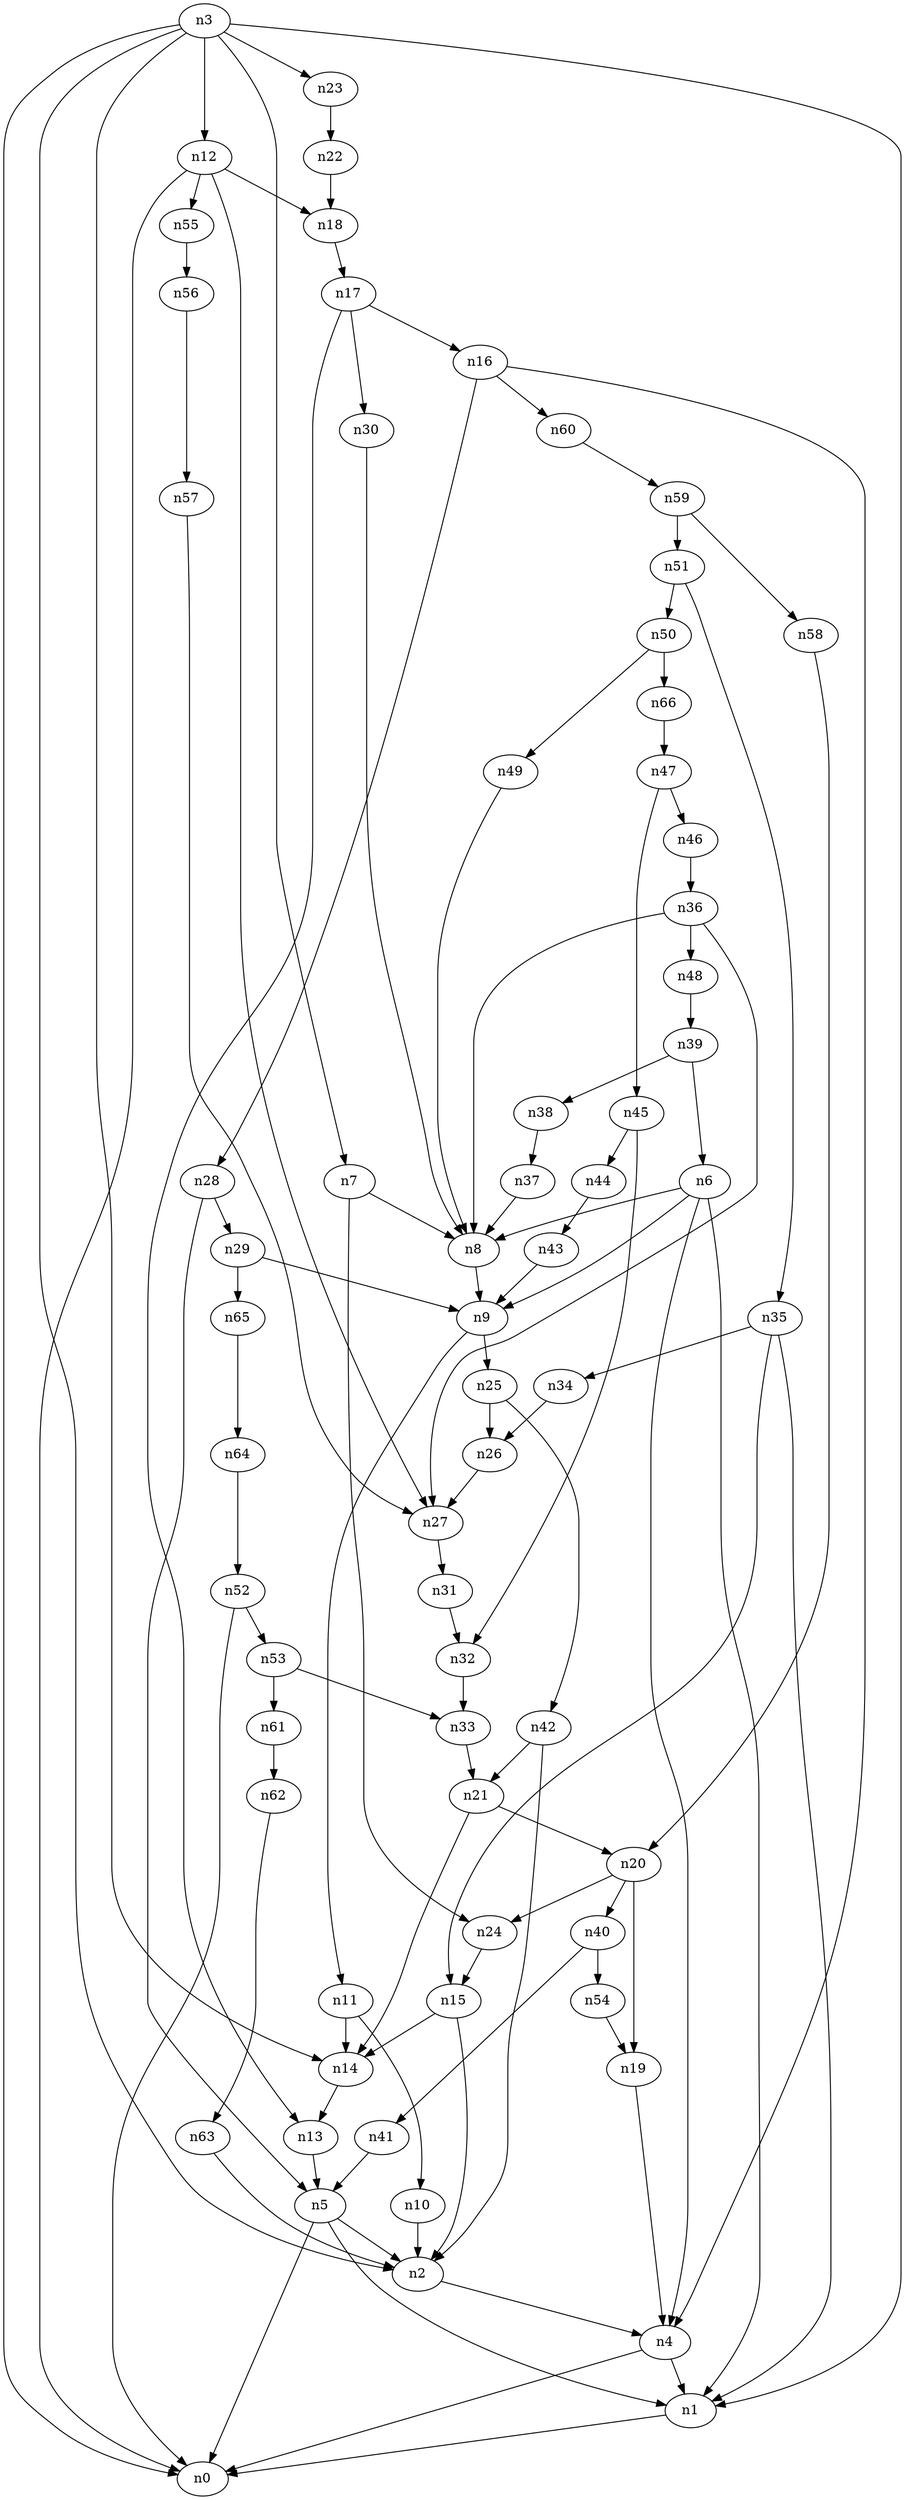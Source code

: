 digraph G {
	n1 -> n0	 [_graphml_id=e11];
	n2 -> n4	 [_graphml_id=e7];
	n3 -> n0	 [_graphml_id=e0];
	n3 -> n1	 [_graphml_id=e3];
	n3 -> n2	 [_graphml_id=e6];
	n3 -> n7	 [_graphml_id=e12];
	n3 -> n12	 [_graphml_id=e19];
	n3 -> n14	 [_graphml_id=e79];
	n3 -> n23	 [_graphml_id=e38];
	n4 -> n0	 [_graphml_id=e1];
	n4 -> n1	 [_graphml_id=e4];
	n5 -> n0	 [_graphml_id=e2];
	n5 -> n1	 [_graphml_id=e5];
	n5 -> n2	 [_graphml_id=e8];
	n6 -> n1	 [_graphml_id=e9];
	n6 -> n4	 [_graphml_id=e10];
	n6 -> n8	 [_graphml_id=e21];
	n6 -> n9	 [_graphml_id=e15];
	n7 -> n8	 [_graphml_id=e13];
	n7 -> n24	 [_graphml_id=e41];
	n8 -> n9	 [_graphml_id=e14];
	n9 -> n11	 [_graphml_id=e18];
	n9 -> n25	 [_graphml_id=e42];
	n10 -> n2	 [_graphml_id=e16];
	n11 -> n10	 [_graphml_id=e17];
	n11 -> n14	 [_graphml_id=e31];
	n12 -> n0	 [_graphml_id=e20];
	n12 -> n18	 [_graphml_id=e30];
	n12 -> n27	 [_graphml_id=e45];
	n12 -> n55	 [_graphml_id=e90];
	n13 -> n5	 [_graphml_id=e22];
	n14 -> n13	 [_graphml_id=e23];
	n15 -> n2	 [_graphml_id=e25];
	n15 -> n14	 [_graphml_id=e24];
	n16 -> n4	 [_graphml_id=e26];
	n16 -> n28	 [_graphml_id=e46];
	n16 -> n60	 [_graphml_id=e98];
	n17 -> n13	 [_graphml_id=e28];
	n17 -> n16	 [_graphml_id=e27];
	n17 -> n30	 [_graphml_id=e49];
	n18 -> n17	 [_graphml_id=e29];
	n19 -> n4	 [_graphml_id=e32];
	n20 -> n19	 [_graphml_id=e33];
	n20 -> n24	 [_graphml_id=e40];
	n20 -> n40	 [_graphml_id=e64];
	n21 -> n14	 [_graphml_id=e35];
	n21 -> n20	 [_graphml_id=e34];
	n22 -> n18	 [_graphml_id=e36];
	n23 -> n22	 [_graphml_id=e37];
	n24 -> n15	 [_graphml_id=e39];
	n25 -> n26	 [_graphml_id=e43];
	n25 -> n42	 [_graphml_id=e67];
	n26 -> n27	 [_graphml_id=e44];
	n27 -> n31	 [_graphml_id=e51];
	n28 -> n5	 [_graphml_id=e99];
	n28 -> n29	 [_graphml_id=e47];
	n29 -> n9	 [_graphml_id=e48];
	n29 -> n65	 [_graphml_id=e106];
	n30 -> n8	 [_graphml_id=e50];
	n31 -> n32	 [_graphml_id=e52];
	n32 -> n33	 [_graphml_id=e53];
	n33 -> n21	 [_graphml_id=e54];
	n34 -> n26	 [_graphml_id=e55];
	n35 -> n1	 [_graphml_id=e69];
	n35 -> n15	 [_graphml_id=e57];
	n35 -> n34	 [_graphml_id=e56];
	n36 -> n8	 [_graphml_id=e59];
	n36 -> n27	 [_graphml_id=e58];
	n36 -> n48	 [_graphml_id=e78];
	n37 -> n8	 [_graphml_id=e60];
	n38 -> n37	 [_graphml_id=e61];
	n39 -> n6	 [_graphml_id=e63];
	n39 -> n38	 [_graphml_id=e62];
	n40 -> n41	 [_graphml_id=e65];
	n40 -> n54	 [_graphml_id=e88];
	n41 -> n5	 [_graphml_id=e66];
	n42 -> n2	 [_graphml_id=e68];
	n42 -> n21	 [_graphml_id=e89];
	n43 -> n9	 [_graphml_id=e70];
	n44 -> n43	 [_graphml_id=e71];
	n45 -> n32	 [_graphml_id=e73];
	n45 -> n44	 [_graphml_id=e72];
	n46 -> n36	 [_graphml_id=e74];
	n47 -> n45	 [_graphml_id=e76];
	n47 -> n46	 [_graphml_id=e75];
	n48 -> n39	 [_graphml_id=e77];
	n49 -> n8	 [_graphml_id=e80];
	n50 -> n49	 [_graphml_id=e81];
	n50 -> n66	 [_graphml_id=e108];
	n51 -> n35	 [_graphml_id=e83];
	n51 -> n50	 [_graphml_id=e82];
	n52 -> n0	 [_graphml_id=e84];
	n52 -> n53	 [_graphml_id=e85];
	n53 -> n33	 [_graphml_id=e86];
	n53 -> n61	 [_graphml_id=e100];
	n54 -> n19	 [_graphml_id=e87];
	n55 -> n56	 [_graphml_id=e91];
	n56 -> n57	 [_graphml_id=e92];
	n57 -> n27	 [_graphml_id=e93];
	n58 -> n20	 [_graphml_id=e94];
	n59 -> n51	 [_graphml_id=e96];
	n59 -> n58	 [_graphml_id=e95];
	n60 -> n59	 [_graphml_id=e97];
	n61 -> n62	 [_graphml_id=e101];
	n62 -> n63	 [_graphml_id=e102];
	n63 -> n2	 [_graphml_id=e103];
	n64 -> n52	 [_graphml_id=e104];
	n65 -> n64	 [_graphml_id=e105];
	n66 -> n47	 [_graphml_id=e107];
}
